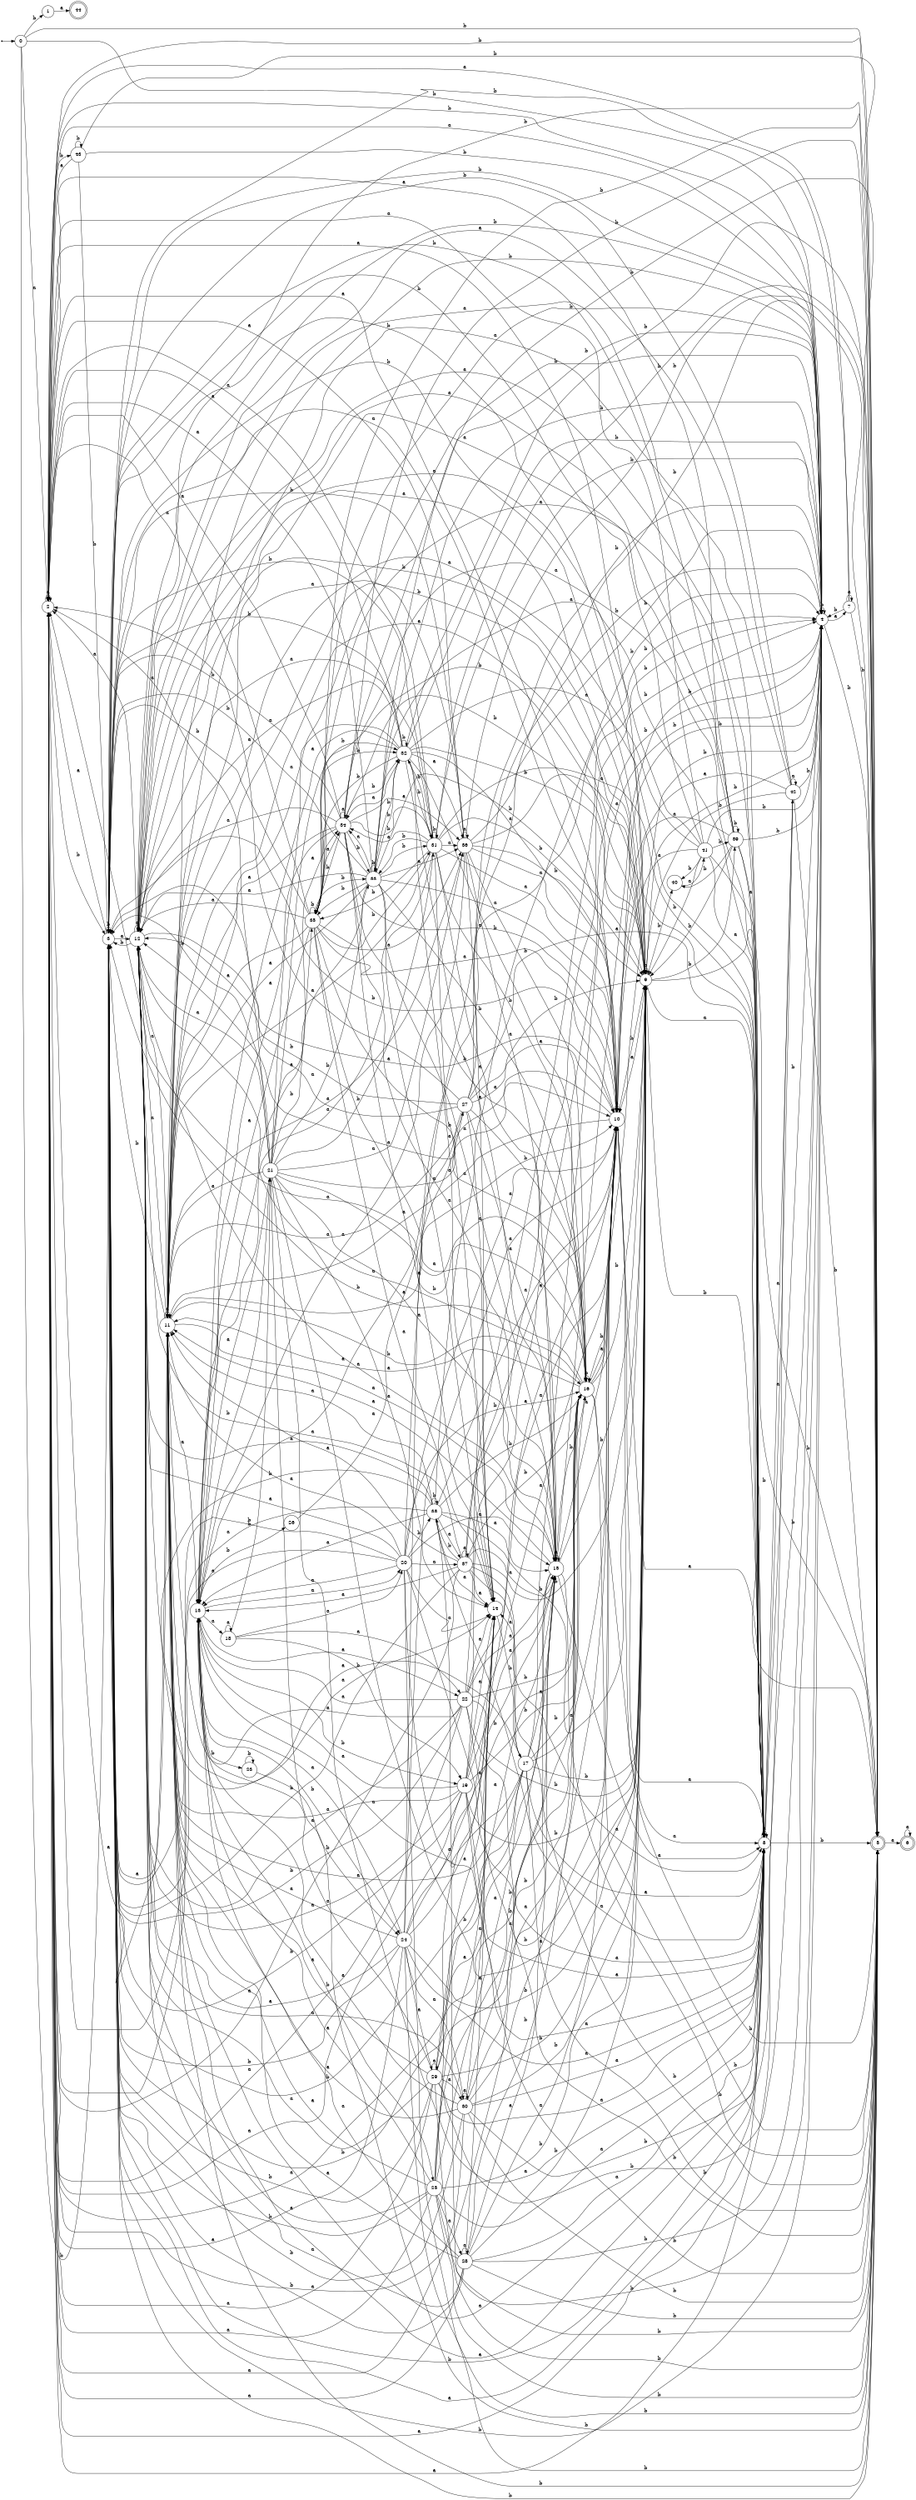 digraph finite_state_machine {
rankdir=LR;
size="20,20";
node [shape = point]; "dummy0"
node [shape = circle]; "0";
"dummy0" -> "0";
node [shape = circle]; "1";
node [shape = circle]; "2";
node [shape = circle]; "3";
node [shape = circle]; "4";
node [shape = doublecircle]; "5";node [shape = doublecircle]; "6";node [shape = circle]; "7";
node [shape = circle]; "8";
node [shape = circle]; "9";
node [shape = circle]; "10";
node [shape = circle]; "11";
node [shape = circle]; "12";
node [shape = circle]; "13";
node [shape = circle]; "14";
node [shape = circle]; "15";
node [shape = circle]; "16";
node [shape = circle]; "17";
node [shape = circle]; "18";
node [shape = circle]; "19";
node [shape = circle]; "20";
node [shape = circle]; "21";
node [shape = circle]; "22";
node [shape = circle]; "23";
node [shape = circle]; "24";
node [shape = circle]; "25";
node [shape = circle]; "26";
node [shape = circle]; "27";
node [shape = circle]; "28";
node [shape = circle]; "29";
node [shape = circle]; "30";
node [shape = circle]; "31";
node [shape = circle]; "32";
node [shape = circle]; "33";
node [shape = circle]; "34";
node [shape = circle]; "35";
node [shape = circle]; "36";
node [shape = circle]; "37";
node [shape = circle]; "38";
node [shape = circle]; "39";
node [shape = circle]; "40";
node [shape = circle]; "41";
node [shape = circle]; "42";
node [shape = circle]; "43";
node [shape = doublecircle]; "44";"0" -> "1" [label = "b"];
 "0" -> "3" [label = "b"];
 "0" -> "4" [label = "b"];
 "0" -> "5" [label = "b"];
 "0" -> "2" [label = "a"];
 "5" -> "6" [label = "a"];
 "6" -> "6" [label = "a"];
 "4" -> "3" [label = "b"];
 "4" -> "4" [label = "b"];
 "4" -> "5" [label = "b"];
 "4" -> "2" [label = "a"];
 "4" -> "7" [label = "a"];
 "7" -> "2" [label = "a"];
 "7" -> "7" [label = "a"];
 "7" -> "3" [label = "b"];
 "7" -> "4" [label = "b"];
 "7" -> "5" [label = "b"];
 "3" -> "9" [label = "b"];
 "3" -> "3" [label = "b"];
 "3" -> "4" [label = "b"];
 "3" -> "5" [label = "b"];
 "3" -> "2" [label = "a"];
 "3" -> "8" [label = "a"];
 "3" -> "10" [label = "a"];
 "3" -> "11" [label = "a"];
 "3" -> "12" [label = "a"];
 "12" -> "2" [label = "a"];
 "12" -> "8" [label = "a"];
 "12" -> "10" [label = "a"];
 "12" -> "11" [label = "a"];
 "12" -> "12" [label = "a"];
 "12" -> "9" [label = "b"];
 "12" -> "3" [label = "b"];
 "12" -> "4" [label = "b"];
 "12" -> "5" [label = "b"];
 "11" -> "2" [label = "a"];
 "11" -> "8" [label = "a"];
 "11" -> "10" [label = "a"];
 "11" -> "11" [label = "a"];
 "11" -> "12" [label = "a"];
 "11" -> "13" [label = "a"];
 "11" -> "14" [label = "a"];
 "11" -> "15" [label = "a"];
 "11" -> "16" [label = "b"];
 "11" -> "3" [label = "b"];
 "11" -> "4" [label = "b"];
 "11" -> "5" [label = "b"];
 "11" -> "9" [label = "b"];
 "16" -> "16" [label = "b"];
 "16" -> "3" [label = "b"];
 "16" -> "4" [label = "b"];
 "16" -> "5" [label = "b"];
 "16" -> "9" [label = "b"];
 "16" -> "2" [label = "a"];
 "16" -> "8" [label = "a"];
 "16" -> "10" [label = "a"];
 "16" -> "11" [label = "a"];
 "16" -> "12" [label = "a"];
 "15" -> "2" [label = "a"];
 "15" -> "8" [label = "a"];
 "15" -> "10" [label = "a"];
 "15" -> "11" [label = "a"];
 "15" -> "12" [label = "a"];
 "15" -> "15" [label = "a"];
 "15" -> "16" [label = "b"];
 "15" -> "3" [label = "b"];
 "15" -> "4" [label = "b"];
 "15" -> "5" [label = "b"];
 "15" -> "9" [label = "b"];
 "14" -> "17" [label = "b"];
 "17" -> "2" [label = "a"];
 "17" -> "8" [label = "a"];
 "17" -> "10" [label = "a"];
 "17" -> "11" [label = "a"];
 "17" -> "12" [label = "a"];
 "17" -> "13" [label = "a"];
 "17" -> "14" [label = "a"];
 "17" -> "15" [label = "a"];
 "17" -> "16" [label = "b"];
 "17" -> "3" [label = "b"];
 "17" -> "4" [label = "b"];
 "17" -> "5" [label = "b"];
 "17" -> "9" [label = "b"];
 "13" -> "18" [label = "a"];
 "13" -> "20" [label = "a"];
 "13" -> "22" [label = "a"];
 "13" -> "19" [label = "b"];
 "13" -> "21" [label = "b"];
 "13" -> "23" [label = "b"];
 "13" -> "24" [label = "b"];
 "13" -> "25" [label = "b"];
 "13" -> "26" [label = "b"];
 "26" -> "27" [label = "a"];
 "27" -> "2" [label = "a"];
 "27" -> "8" [label = "a"];
 "27" -> "10" [label = "a"];
 "27" -> "11" [label = "a"];
 "27" -> "12" [label = "a"];
 "27" -> "13" [label = "a"];
 "27" -> "14" [label = "a"];
 "27" -> "15" [label = "a"];
 "27" -> "16" [label = "b"];
 "27" -> "3" [label = "b"];
 "27" -> "4" [label = "b"];
 "27" -> "5" [label = "b"];
 "27" -> "9" [label = "b"];
 "25" -> "2" [label = "a"];
 "25" -> "8" [label = "a"];
 "25" -> "10" [label = "a"];
 "25" -> "11" [label = "a"];
 "25" -> "12" [label = "a"];
 "25" -> "13" [label = "a"];
 "25" -> "14" [label = "a"];
 "25" -> "15" [label = "a"];
 "25" -> "28" [label = "a"];
 "25" -> "16" [label = "b"];
 "25" -> "3" [label = "b"];
 "25" -> "4" [label = "b"];
 "25" -> "5" [label = "b"];
 "25" -> "9" [label = "b"];
 "28" -> "2" [label = "a"];
 "28" -> "8" [label = "a"];
 "28" -> "10" [label = "a"];
 "28" -> "11" [label = "a"];
 "28" -> "12" [label = "a"];
 "28" -> "13" [label = "a"];
 "28" -> "14" [label = "a"];
 "28" -> "15" [label = "a"];
 "28" -> "28" [label = "a"];
 "28" -> "16" [label = "b"];
 "28" -> "3" [label = "b"];
 "28" -> "4" [label = "b"];
 "28" -> "5" [label = "b"];
 "28" -> "9" [label = "b"];
 "24" -> "2" [label = "a"];
 "24" -> "8" [label = "a"];
 "24" -> "10" [label = "a"];
 "24" -> "11" [label = "a"];
 "24" -> "12" [label = "a"];
 "24" -> "13" [label = "a"];
 "24" -> "14" [label = "a"];
 "24" -> "15" [label = "a"];
 "24" -> "29" [label = "a"];
 "24" -> "30" [label = "a"];
 "24" -> "16" [label = "b"];
 "24" -> "3" [label = "b"];
 "24" -> "4" [label = "b"];
 "24" -> "5" [label = "b"];
 "24" -> "9" [label = "b"];
 "30" -> "2" [label = "a"];
 "30" -> "8" [label = "a"];
 "30" -> "10" [label = "a"];
 "30" -> "11" [label = "a"];
 "30" -> "12" [label = "a"];
 "30" -> "13" [label = "a"];
 "30" -> "14" [label = "a"];
 "30" -> "15" [label = "a"];
 "30" -> "30" [label = "a"];
 "30" -> "16" [label = "b"];
 "30" -> "3" [label = "b"];
 "30" -> "4" [label = "b"];
 "30" -> "5" [label = "b"];
 "30" -> "9" [label = "b"];
 "29" -> "2" [label = "a"];
 "29" -> "8" [label = "a"];
 "29" -> "10" [label = "a"];
 "29" -> "11" [label = "a"];
 "29" -> "12" [label = "a"];
 "29" -> "13" [label = "a"];
 "29" -> "14" [label = "a"];
 "29" -> "15" [label = "a"];
 "29" -> "29" [label = "a"];
 "29" -> "30" [label = "a"];
 "29" -> "16" [label = "b"];
 "29" -> "3" [label = "b"];
 "29" -> "4" [label = "b"];
 "29" -> "5" [label = "b"];
 "29" -> "9" [label = "b"];
 "23" -> "24" [label = "b"];
 "23" -> "23" [label = "b"];
 "22" -> "2" [label = "a"];
 "22" -> "8" [label = "a"];
 "22" -> "10" [label = "a"];
 "22" -> "11" [label = "a"];
 "22" -> "12" [label = "a"];
 "22" -> "13" [label = "a"];
 "22" -> "14" [label = "a"];
 "22" -> "15" [label = "a"];
 "22" -> "16" [label = "b"];
 "22" -> "3" [label = "b"];
 "22" -> "4" [label = "b"];
 "22" -> "5" [label = "b"];
 "22" -> "9" [label = "b"];
 "21" -> "32" [label = "b"];
 "21" -> "33" [label = "b"];
 "21" -> "35" [label = "b"];
 "21" -> "3" [label = "b"];
 "21" -> "4" [label = "b"];
 "21" -> "5" [label = "b"];
 "21" -> "9" [label = "b"];
 "21" -> "16" [label = "b"];
 "21" -> "31" [label = "b"];
 "21" -> "34" [label = "a"];
 "21" -> "2" [label = "a"];
 "21" -> "36" [label = "a"];
 "21" -> "8" [label = "a"];
 "21" -> "10" [label = "a"];
 "21" -> "11" [label = "a"];
 "21" -> "12" [label = "a"];
 "21" -> "13" [label = "a"];
 "21" -> "14" [label = "a"];
 "21" -> "15" [label = "a"];
 "36" -> "2" [label = "a"];
 "36" -> "36" [label = "a"];
 "36" -> "8" [label = "a"];
 "36" -> "10" [label = "a"];
 "36" -> "11" [label = "a"];
 "36" -> "12" [label = "a"];
 "36" -> "13" [label = "a"];
 "36" -> "14" [label = "a"];
 "36" -> "15" [label = "a"];
 "36" -> "16" [label = "b"];
 "36" -> "3" [label = "b"];
 "36" -> "4" [label = "b"];
 "36" -> "5" [label = "b"];
 "36" -> "9" [label = "b"];
 "35" -> "32" [label = "b"];
 "35" -> "33" [label = "b"];
 "35" -> "35" [label = "b"];
 "35" -> "3" [label = "b"];
 "35" -> "4" [label = "b"];
 "35" -> "5" [label = "b"];
 "35" -> "9" [label = "b"];
 "35" -> "16" [label = "b"];
 "35" -> "31" [label = "b"];
 "35" -> "34" [label = "a"];
 "35" -> "2" [label = "a"];
 "35" -> "36" [label = "a"];
 "35" -> "8" [label = "a"];
 "35" -> "10" [label = "a"];
 "35" -> "11" [label = "a"];
 "35" -> "12" [label = "a"];
 "35" -> "13" [label = "a"];
 "35" -> "14" [label = "a"];
 "35" -> "15" [label = "a"];
 "34" -> "34" [label = "a"];
 "34" -> "2" [label = "a"];
 "34" -> "36" [label = "a"];
 "34" -> "8" [label = "a"];
 "34" -> "10" [label = "a"];
 "34" -> "11" [label = "a"];
 "34" -> "12" [label = "a"];
 "34" -> "13" [label = "a"];
 "34" -> "14" [label = "a"];
 "34" -> "15" [label = "a"];
 "34" -> "32" [label = "b"];
 "34" -> "33" [label = "b"];
 "34" -> "35" [label = "b"];
 "34" -> "3" [label = "b"];
 "34" -> "4" [label = "b"];
 "34" -> "5" [label = "b"];
 "34" -> "9" [label = "b"];
 "34" -> "16" [label = "b"];
 "34" -> "31" [label = "b"];
 "33" -> "32" [label = "b"];
 "33" -> "33" [label = "b"];
 "33" -> "35" [label = "b"];
 "33" -> "3" [label = "b"];
 "33" -> "4" [label = "b"];
 "33" -> "5" [label = "b"];
 "33" -> "9" [label = "b"];
 "33" -> "16" [label = "b"];
 "33" -> "31" [label = "b"];
 "33" -> "34" [label = "a"];
 "33" -> "2" [label = "a"];
 "33" -> "36" [label = "a"];
 "33" -> "8" [label = "a"];
 "33" -> "10" [label = "a"];
 "33" -> "11" [label = "a"];
 "33" -> "12" [label = "a"];
 "33" -> "13" [label = "a"];
 "33" -> "14" [label = "a"];
 "33" -> "15" [label = "a"];
 "32" -> "32" [label = "b"];
 "32" -> "33" [label = "b"];
 "32" -> "35" [label = "b"];
 "32" -> "3" [label = "b"];
 "32" -> "4" [label = "b"];
 "32" -> "5" [label = "b"];
 "32" -> "9" [label = "b"];
 "32" -> "16" [label = "b"];
 "32" -> "31" [label = "b"];
 "32" -> "34" [label = "a"];
 "32" -> "2" [label = "a"];
 "32" -> "36" [label = "a"];
 "32" -> "8" [label = "a"];
 "32" -> "10" [label = "a"];
 "32" -> "11" [label = "a"];
 "32" -> "12" [label = "a"];
 "32" -> "13" [label = "a"];
 "32" -> "14" [label = "a"];
 "32" -> "15" [label = "a"];
 "31" -> "32" [label = "b"];
 "31" -> "33" [label = "b"];
 "31" -> "35" [label = "b"];
 "31" -> "3" [label = "b"];
 "31" -> "4" [label = "b"];
 "31" -> "5" [label = "b"];
 "31" -> "9" [label = "b"];
 "31" -> "16" [label = "b"];
 "31" -> "31" [label = "b"];
 "31" -> "34" [label = "a"];
 "31" -> "2" [label = "a"];
 "31" -> "36" [label = "a"];
 "31" -> "8" [label = "a"];
 "31" -> "10" [label = "a"];
 "31" -> "11" [label = "a"];
 "31" -> "12" [label = "a"];
 "31" -> "13" [label = "a"];
 "31" -> "14" [label = "a"];
 "31" -> "15" [label = "a"];
 "20" -> "2" [label = "a"];
 "20" -> "37" [label = "a"];
 "20" -> "8" [label = "a"];
 "20" -> "10" [label = "a"];
 "20" -> "11" [label = "a"];
 "20" -> "12" [label = "a"];
 "20" -> "13" [label = "a"];
 "20" -> "14" [label = "a"];
 "20" -> "15" [label = "a"];
 "20" -> "16" [label = "b"];
 "20" -> "3" [label = "b"];
 "20" -> "4" [label = "b"];
 "20" -> "5" [label = "b"];
 "20" -> "38" [label = "b"];
 "20" -> "9" [label = "b"];
 "38" -> "16" [label = "b"];
 "38" -> "3" [label = "b"];
 "38" -> "4" [label = "b"];
 "38" -> "5" [label = "b"];
 "38" -> "38" [label = "b"];
 "38" -> "9" [label = "b"];
 "38" -> "2" [label = "a"];
 "38" -> "37" [label = "a"];
 "38" -> "8" [label = "a"];
 "38" -> "10" [label = "a"];
 "38" -> "11" [label = "a"];
 "38" -> "12" [label = "a"];
 "38" -> "13" [label = "a"];
 "38" -> "14" [label = "a"];
 "38" -> "15" [label = "a"];
 "37" -> "2" [label = "a"];
 "37" -> "37" [label = "a"];
 "37" -> "8" [label = "a"];
 "37" -> "10" [label = "a"];
 "37" -> "11" [label = "a"];
 "37" -> "12" [label = "a"];
 "37" -> "13" [label = "a"];
 "37" -> "14" [label = "a"];
 "37" -> "15" [label = "a"];
 "37" -> "16" [label = "b"];
 "37" -> "3" [label = "b"];
 "37" -> "4" [label = "b"];
 "37" -> "5" [label = "b"];
 "37" -> "38" [label = "b"];
 "37" -> "9" [label = "b"];
 "19" -> "2" [label = "a"];
 "19" -> "8" [label = "a"];
 "19" -> "10" [label = "a"];
 "19" -> "11" [label = "a"];
 "19" -> "12" [label = "a"];
 "19" -> "13" [label = "a"];
 "19" -> "14" [label = "a"];
 "19" -> "15" [label = "a"];
 "19" -> "16" [label = "b"];
 "19" -> "3" [label = "b"];
 "19" -> "4" [label = "b"];
 "19" -> "5" [label = "b"];
 "19" -> "9" [label = "b"];
 "18" -> "18" [label = "a"];
 "18" -> "20" [label = "a"];
 "18" -> "22" [label = "a"];
 "18" -> "19" [label = "b"];
 "18" -> "21" [label = "b"];
 "10" -> "2" [label = "a"];
 "10" -> "8" [label = "a"];
 "10" -> "10" [label = "a"];
 "10" -> "11" [label = "a"];
 "10" -> "12" [label = "a"];
 "10" -> "16" [label = "b"];
 "10" -> "3" [label = "b"];
 "10" -> "4" [label = "b"];
 "10" -> "5" [label = "b"];
 "10" -> "9" [label = "b"];
 "9" -> "3" [label = "b"];
 "9" -> "4" [label = "b"];
 "9" -> "5" [label = "b"];
 "9" -> "39" [label = "b"];
 "9" -> "40" [label = "b"];
 "9" -> "9" [label = "b"];
 "9" -> "2" [label = "a"];
 "9" -> "8" [label = "a"];
 "9" -> "10" [label = "a"];
 "9" -> "11" [label = "a"];
 "9" -> "12" [label = "a"];
 "40" -> "41" [label = "a"];
 "41" -> "3" [label = "b"];
 "41" -> "4" [label = "b"];
 "41" -> "5" [label = "b"];
 "41" -> "39" [label = "b"];
 "41" -> "40" [label = "b"];
 "41" -> "9" [label = "b"];
 "41" -> "2" [label = "a"];
 "41" -> "8" [label = "a"];
 "41" -> "10" [label = "a"];
 "41" -> "11" [label = "a"];
 "41" -> "12" [label = "a"];
 "39" -> "3" [label = "b"];
 "39" -> "4" [label = "b"];
 "39" -> "5" [label = "b"];
 "39" -> "39" [label = "b"];
 "39" -> "40" [label = "b"];
 "39" -> "9" [label = "b"];
 "39" -> "2" [label = "a"];
 "39" -> "8" [label = "a"];
 "39" -> "10" [label = "a"];
 "39" -> "11" [label = "a"];
 "39" -> "12" [label = "a"];
 "8" -> "2" [label = "a"];
 "8" -> "10" [label = "a"];
 "8" -> "8" [label = "a"];
 "8" -> "42" [label = "a"];
 "8" -> "11" [label = "a"];
 "8" -> "12" [label = "a"];
 "8" -> "9" [label = "b"];
 "8" -> "3" [label = "b"];
 "8" -> "4" [label = "b"];
 "8" -> "5" [label = "b"];
 "42" -> "2" [label = "a"];
 "42" -> "10" [label = "a"];
 "42" -> "8" [label = "a"];
 "42" -> "42" [label = "a"];
 "42" -> "11" [label = "a"];
 "42" -> "12" [label = "a"];
 "42" -> "9" [label = "b"];
 "42" -> "3" [label = "b"];
 "42" -> "4" [label = "b"];
 "42" -> "5" [label = "b"];
 "2" -> "2" [label = "a"];
 "2" -> "3" [label = "b"];
 "2" -> "43" [label = "b"];
 "2" -> "4" [label = "b"];
 "2" -> "5" [label = "b"];
 "43" -> "3" [label = "b"];
 "43" -> "43" [label = "b"];
 "43" -> "4" [label = "b"];
 "43" -> "5" [label = "b"];
 "43" -> "2" [label = "a"];
 "1" -> "44" [label = "a"];
 }
